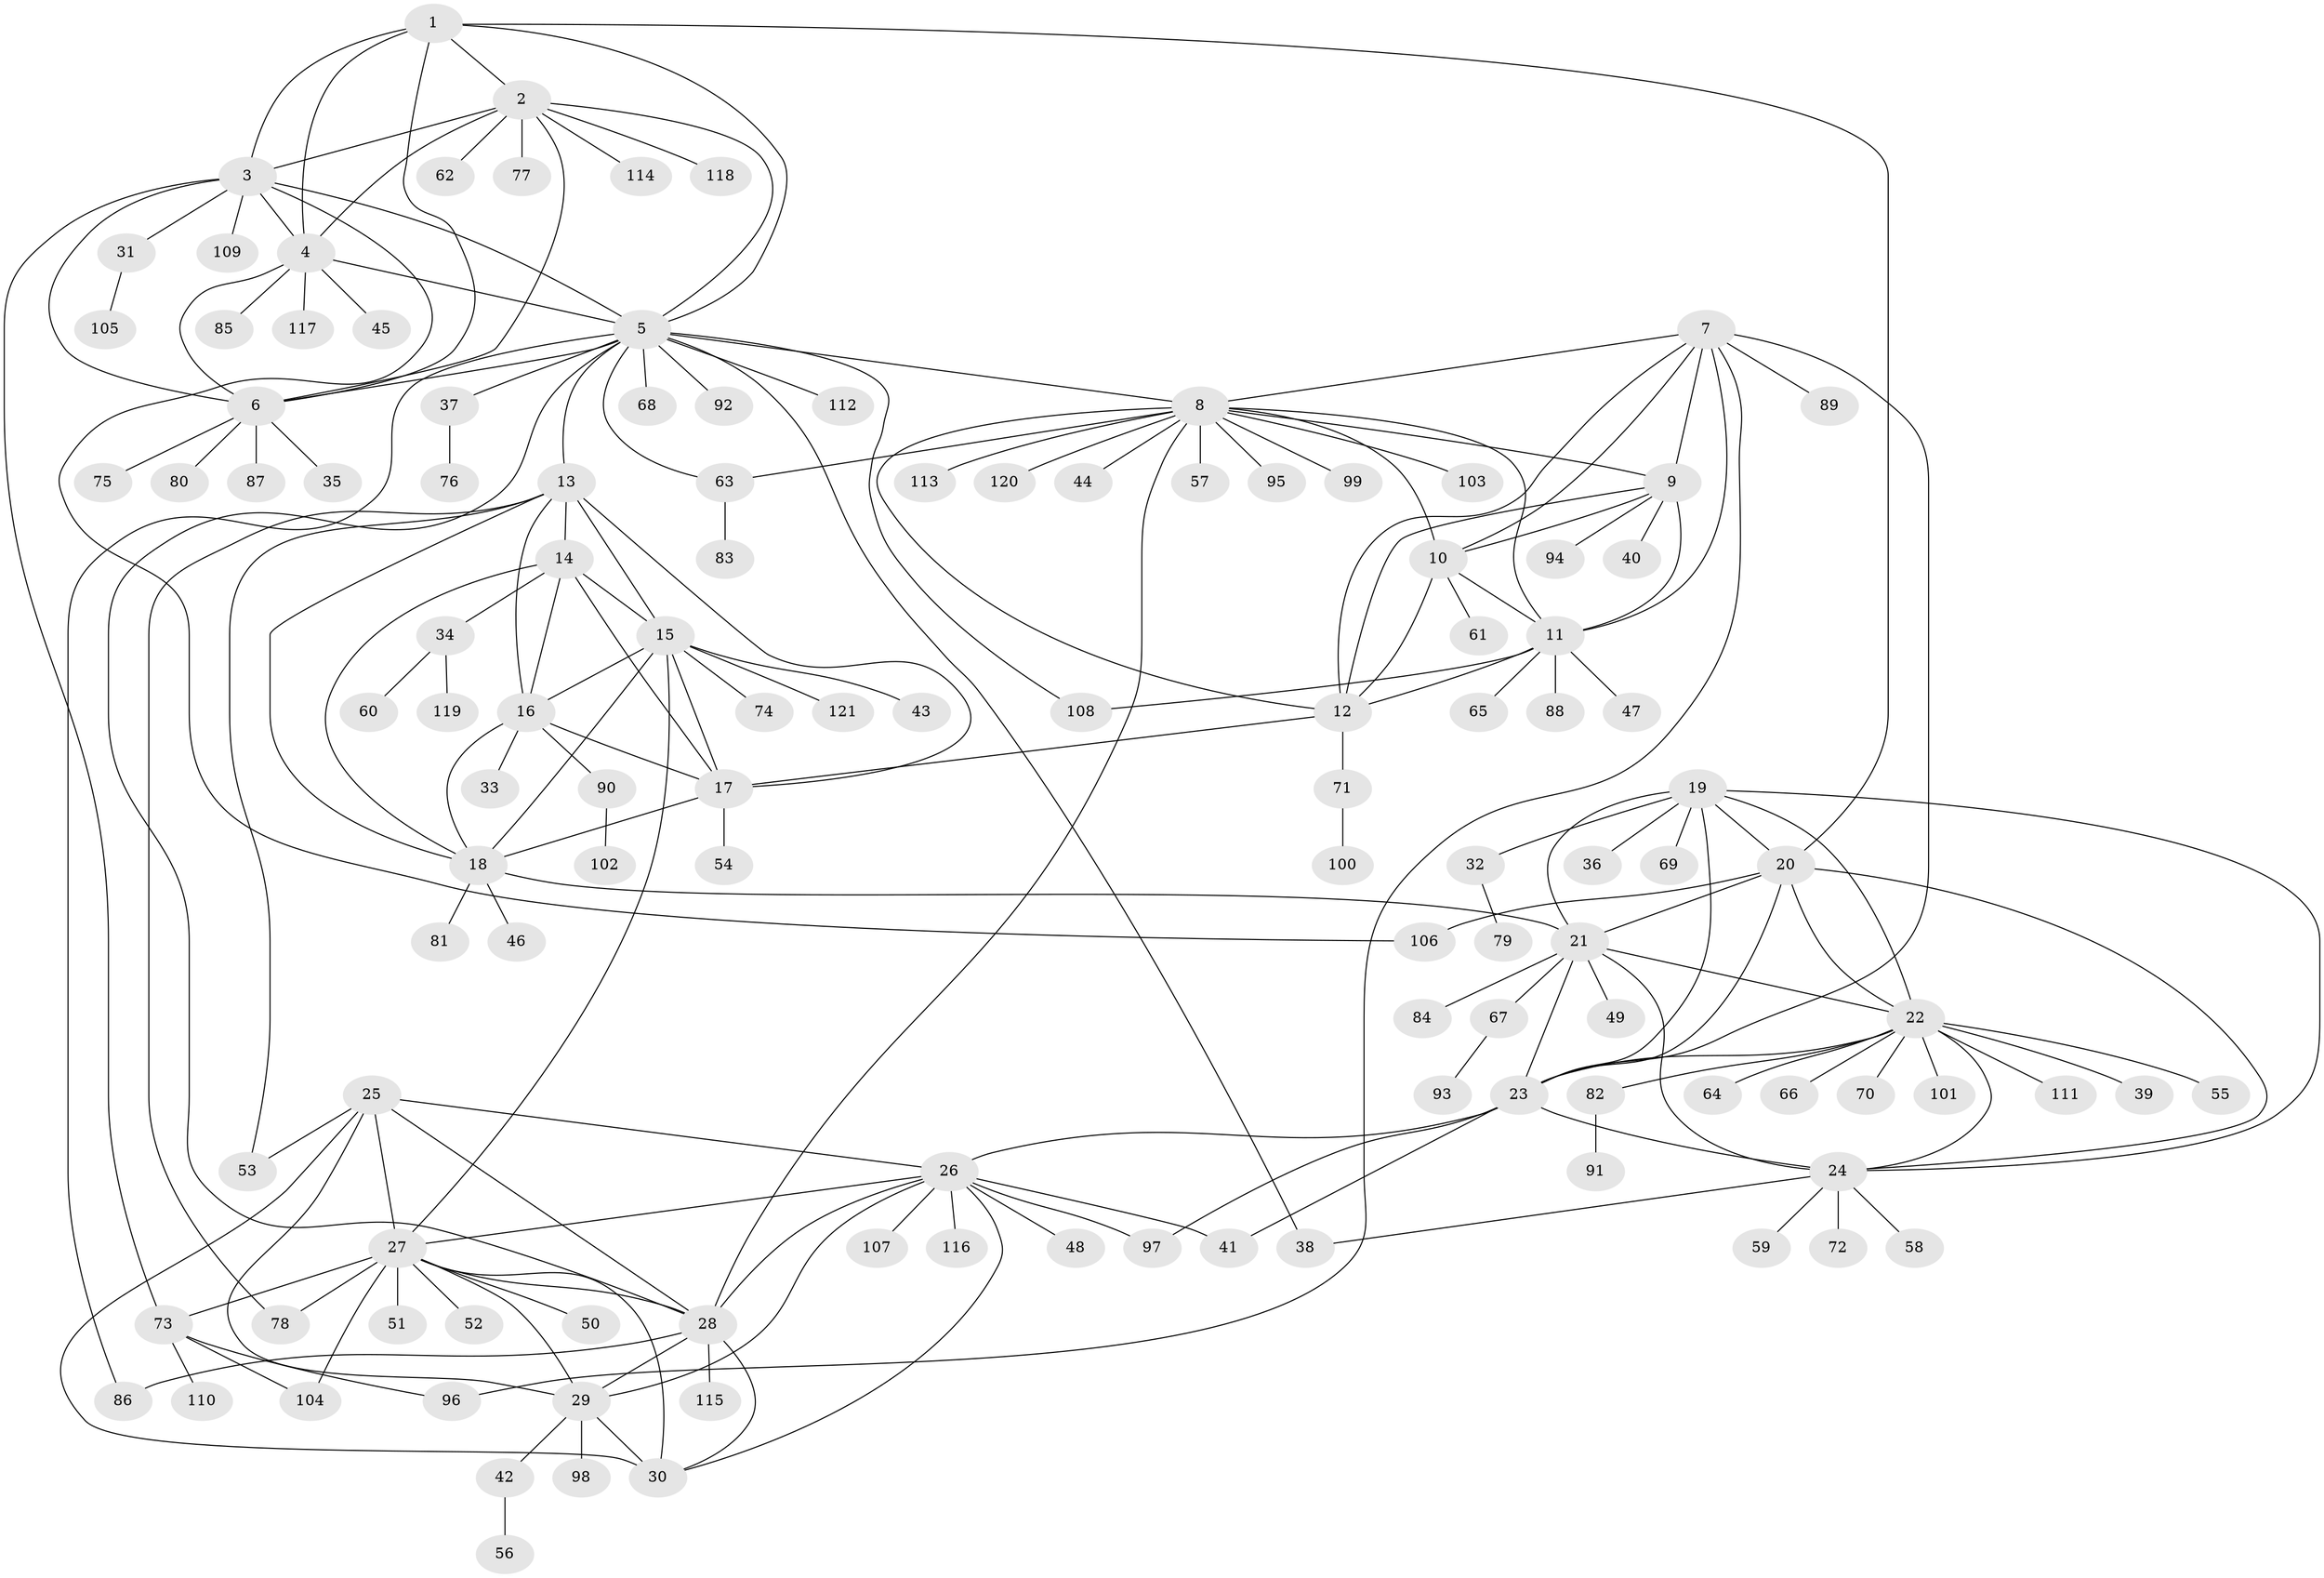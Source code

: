 // coarse degree distribution, {4: 0.0625, 12: 0.020833333333333332, 6: 0.041666666666666664, 5: 0.041666666666666664, 7: 0.041666666666666664, 3: 0.020833333333333332, 9: 0.020833333333333332, 8: 0.041666666666666664, 1: 0.625, 2: 0.08333333333333333}
// Generated by graph-tools (version 1.1) at 2025/19/03/04/25 18:19:46]
// undirected, 121 vertices, 188 edges
graph export_dot {
graph [start="1"]
  node [color=gray90,style=filled];
  1;
  2;
  3;
  4;
  5;
  6;
  7;
  8;
  9;
  10;
  11;
  12;
  13;
  14;
  15;
  16;
  17;
  18;
  19;
  20;
  21;
  22;
  23;
  24;
  25;
  26;
  27;
  28;
  29;
  30;
  31;
  32;
  33;
  34;
  35;
  36;
  37;
  38;
  39;
  40;
  41;
  42;
  43;
  44;
  45;
  46;
  47;
  48;
  49;
  50;
  51;
  52;
  53;
  54;
  55;
  56;
  57;
  58;
  59;
  60;
  61;
  62;
  63;
  64;
  65;
  66;
  67;
  68;
  69;
  70;
  71;
  72;
  73;
  74;
  75;
  76;
  77;
  78;
  79;
  80;
  81;
  82;
  83;
  84;
  85;
  86;
  87;
  88;
  89;
  90;
  91;
  92;
  93;
  94;
  95;
  96;
  97;
  98;
  99;
  100;
  101;
  102;
  103;
  104;
  105;
  106;
  107;
  108;
  109;
  110;
  111;
  112;
  113;
  114;
  115;
  116;
  117;
  118;
  119;
  120;
  121;
  1 -- 2;
  1 -- 3;
  1 -- 4;
  1 -- 5;
  1 -- 6;
  1 -- 20;
  2 -- 3;
  2 -- 4;
  2 -- 5;
  2 -- 6;
  2 -- 62;
  2 -- 77;
  2 -- 114;
  2 -- 118;
  3 -- 4;
  3 -- 5;
  3 -- 6;
  3 -- 31;
  3 -- 73;
  3 -- 106;
  3 -- 109;
  4 -- 5;
  4 -- 6;
  4 -- 45;
  4 -- 85;
  4 -- 117;
  5 -- 6;
  5 -- 8;
  5 -- 13;
  5 -- 28;
  5 -- 37;
  5 -- 38;
  5 -- 63;
  5 -- 68;
  5 -- 86;
  5 -- 92;
  5 -- 108;
  5 -- 112;
  6 -- 35;
  6 -- 75;
  6 -- 80;
  6 -- 87;
  7 -- 8;
  7 -- 9;
  7 -- 10;
  7 -- 11;
  7 -- 12;
  7 -- 23;
  7 -- 89;
  7 -- 96;
  8 -- 9;
  8 -- 10;
  8 -- 11;
  8 -- 12;
  8 -- 28;
  8 -- 44;
  8 -- 57;
  8 -- 63;
  8 -- 95;
  8 -- 99;
  8 -- 103;
  8 -- 113;
  8 -- 120;
  9 -- 10;
  9 -- 11;
  9 -- 12;
  9 -- 40;
  9 -- 94;
  10 -- 11;
  10 -- 12;
  10 -- 61;
  11 -- 12;
  11 -- 47;
  11 -- 65;
  11 -- 88;
  11 -- 108;
  12 -- 17;
  12 -- 71;
  13 -- 14;
  13 -- 15;
  13 -- 16;
  13 -- 17;
  13 -- 18;
  13 -- 53;
  13 -- 78;
  14 -- 15;
  14 -- 16;
  14 -- 17;
  14 -- 18;
  14 -- 34;
  15 -- 16;
  15 -- 17;
  15 -- 18;
  15 -- 27;
  15 -- 43;
  15 -- 74;
  15 -- 121;
  16 -- 17;
  16 -- 18;
  16 -- 33;
  16 -- 90;
  17 -- 18;
  17 -- 54;
  18 -- 21;
  18 -- 46;
  18 -- 81;
  19 -- 20;
  19 -- 21;
  19 -- 22;
  19 -- 23;
  19 -- 24;
  19 -- 32;
  19 -- 36;
  19 -- 69;
  20 -- 21;
  20 -- 22;
  20 -- 23;
  20 -- 24;
  20 -- 106;
  21 -- 22;
  21 -- 23;
  21 -- 24;
  21 -- 49;
  21 -- 67;
  21 -- 84;
  22 -- 23;
  22 -- 24;
  22 -- 39;
  22 -- 55;
  22 -- 64;
  22 -- 66;
  22 -- 70;
  22 -- 82;
  22 -- 101;
  22 -- 111;
  23 -- 24;
  23 -- 26;
  23 -- 41;
  23 -- 97;
  24 -- 38;
  24 -- 58;
  24 -- 59;
  24 -- 72;
  25 -- 26;
  25 -- 27;
  25 -- 28;
  25 -- 29;
  25 -- 30;
  25 -- 53;
  26 -- 27;
  26 -- 28;
  26 -- 29;
  26 -- 30;
  26 -- 41;
  26 -- 48;
  26 -- 97;
  26 -- 107;
  26 -- 116;
  27 -- 28;
  27 -- 29;
  27 -- 30;
  27 -- 50;
  27 -- 51;
  27 -- 52;
  27 -- 73;
  27 -- 78;
  27 -- 104;
  28 -- 29;
  28 -- 30;
  28 -- 86;
  28 -- 115;
  29 -- 30;
  29 -- 42;
  29 -- 98;
  31 -- 105;
  32 -- 79;
  34 -- 60;
  34 -- 119;
  37 -- 76;
  42 -- 56;
  63 -- 83;
  67 -- 93;
  71 -- 100;
  73 -- 96;
  73 -- 104;
  73 -- 110;
  82 -- 91;
  90 -- 102;
}

